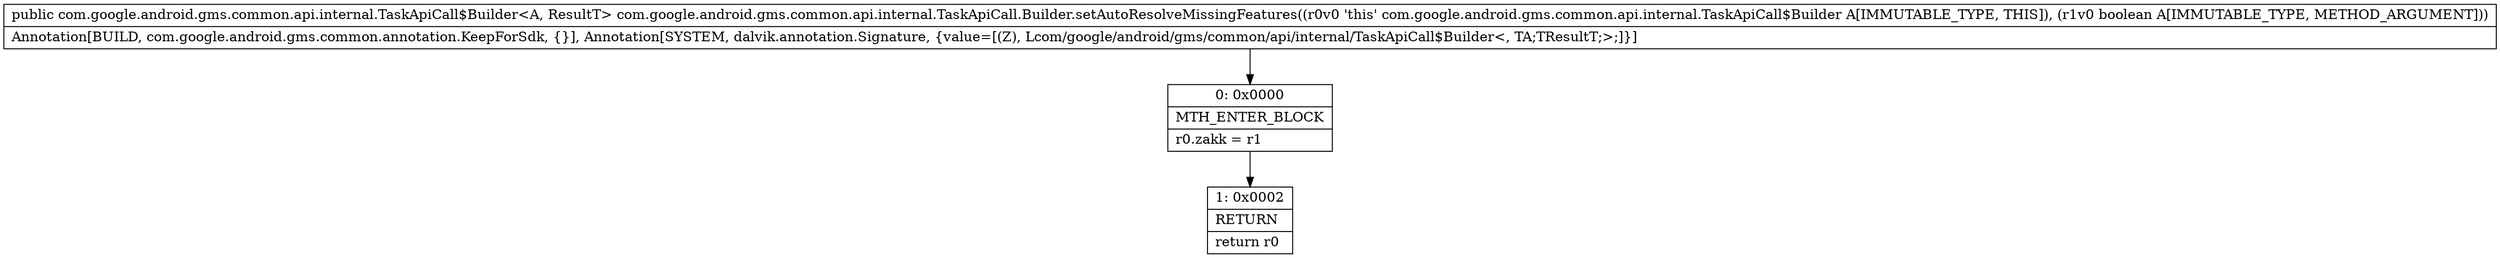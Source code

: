 digraph "CFG forcom.google.android.gms.common.api.internal.TaskApiCall.Builder.setAutoResolveMissingFeatures(Z)Lcom\/google\/android\/gms\/common\/api\/internal\/TaskApiCall$Builder;" {
Node_0 [shape=record,label="{0\:\ 0x0000|MTH_ENTER_BLOCK\l|r0.zakk = r1\l}"];
Node_1 [shape=record,label="{1\:\ 0x0002|RETURN\l|return r0\l}"];
MethodNode[shape=record,label="{public com.google.android.gms.common.api.internal.TaskApiCall$Builder\<A, ResultT\> com.google.android.gms.common.api.internal.TaskApiCall.Builder.setAutoResolveMissingFeatures((r0v0 'this' com.google.android.gms.common.api.internal.TaskApiCall$Builder A[IMMUTABLE_TYPE, THIS]), (r1v0 boolean A[IMMUTABLE_TYPE, METHOD_ARGUMENT]))  | Annotation[BUILD, com.google.android.gms.common.annotation.KeepForSdk, \{\}], Annotation[SYSTEM, dalvik.annotation.Signature, \{value=[(Z), Lcom\/google\/android\/gms\/common\/api\/internal\/TaskApiCall$Builder\<, TA;TResultT;\>;]\}]\l}"];
MethodNode -> Node_0;
Node_0 -> Node_1;
}

